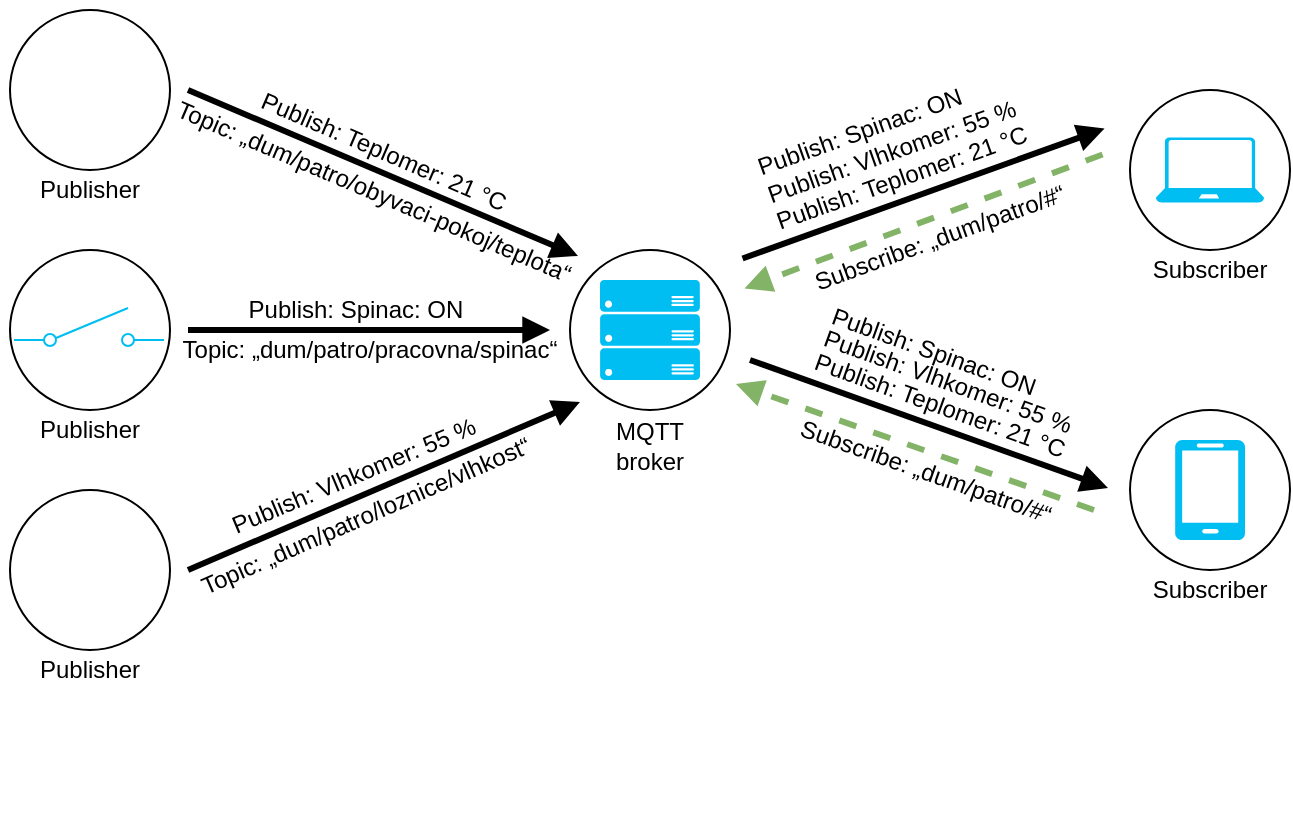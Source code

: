 <mxfile version="13.10.5" type="device"><diagram id="wtOkIC3tW6bVARI1_pWC" name="Page-1"><mxGraphModel dx="1468" dy="735" grid="1" gridSize="10" guides="1" tooltips="1" connect="1" arrows="1" fold="1" page="1" pageScale="1" pageWidth="827" pageHeight="1169" math="0" shadow="0"><root><mxCell id="0"/><mxCell id="1" parent="0"/><mxCell id="lQc0Tz_LirnO9eXqTOQ8-15" value="" style="group" parent="1" vertex="1" connectable="0"><mxGeometry x="80" y="240" width="80" height="80" as="geometry"/></mxCell><mxCell id="lQc0Tz_LirnO9eXqTOQ8-17" value="" style="group" parent="lQc0Tz_LirnO9eXqTOQ8-15" vertex="1" connectable="0"><mxGeometry width="80" height="80" as="geometry"/></mxCell><mxCell id="lQc0Tz_LirnO9eXqTOQ8-5" value="" style="ellipse;whiteSpace=wrap;html=1;aspect=fixed;fillColor=none;" parent="lQc0Tz_LirnO9eXqTOQ8-17" vertex="1"><mxGeometry width="80" height="80" as="geometry"/></mxCell><mxCell id="lQc0Tz_LirnO9eXqTOQ8-7" value="" style="pointerEvents=1;verticalLabelPosition=bottom;shadow=0;dashed=0;align=center;html=1;verticalAlign=top;shape=mxgraph.electrical.electro-mechanical.simple_switch;fillColor=#FFFFFF;strokeColor=#00BEF2;" parent="lQc0Tz_LirnO9eXqTOQ8-17" vertex="1"><mxGeometry x="2" y="29" width="75" height="19" as="geometry"/></mxCell><mxCell id="lQc0Tz_LirnO9eXqTOQ8-16" value="" style="group" parent="1" vertex="1" connectable="0"><mxGeometry x="80" y="360" width="80" height="80" as="geometry"/></mxCell><mxCell id="lQc0Tz_LirnO9eXqTOQ8-8" value="" style="ellipse;whiteSpace=wrap;html=1;aspect=fixed;fillColor=none;" parent="lQc0Tz_LirnO9eXqTOQ8-16" vertex="1"><mxGeometry width="80" height="80" as="geometry"/></mxCell><mxCell id="lQc0Tz_LirnO9eXqTOQ8-9" value="" style="shape=image;html=1;verticalAlign=top;verticalLabelPosition=bottom;labelBackgroundColor=#ffffff;imageAspect=0;aspect=fixed;image=https://cdn4.iconfinder.com/data/icons/the-weather-is-nice-today/64/weather_44-128.png" parent="lQc0Tz_LirnO9eXqTOQ8-16" vertex="1"><mxGeometry x="6.5" y="6.5" width="67" height="67" as="geometry"/></mxCell><mxCell id="lQc0Tz_LirnO9eXqTOQ8-19" value="" style="group" parent="1" vertex="1" connectable="0"><mxGeometry x="360" y="240" width="80" height="80" as="geometry"/></mxCell><mxCell id="lQc0Tz_LirnO9eXqTOQ8-2" value="" style="ellipse;whiteSpace=wrap;html=1;aspect=fixed;fillColor=none;" parent="lQc0Tz_LirnO9eXqTOQ8-19" vertex="1"><mxGeometry width="80" height="80" as="geometry"/></mxCell><mxCell id="lQc0Tz_LirnO9eXqTOQ8-18" value="" style="verticalLabelPosition=bottom;html=1;verticalAlign=top;align=center;strokeColor=none;fillColor=#00BEF2;shape=mxgraph.azure.server_rack;" parent="lQc0Tz_LirnO9eXqTOQ8-19" vertex="1"><mxGeometry x="15" y="15" width="50" height="50" as="geometry"/></mxCell><mxCell id="lQc0Tz_LirnO9eXqTOQ8-27" value="" style="group" parent="1" vertex="1" connectable="0"><mxGeometry x="75" y="115" width="90" height="110" as="geometry"/></mxCell><mxCell id="lQc0Tz_LirnO9eXqTOQ8-1" value="" style="ellipse;whiteSpace=wrap;html=1;aspect=fixed;fillColor=none;" parent="lQc0Tz_LirnO9eXqTOQ8-27" vertex="1"><mxGeometry x="5" y="5" width="80" height="80" as="geometry"/></mxCell><mxCell id="lQc0Tz_LirnO9eXqTOQ8-24" value="" style="shape=image;html=1;verticalAlign=top;verticalLabelPosition=bottom;labelBackgroundColor=#ffffff;imageAspect=0;aspect=fixed;image=https://cdn4.iconfinder.com/data/icons/the-weather-is-nice-today/64/weather_43-128.png;" parent="lQc0Tz_LirnO9eXqTOQ8-27" vertex="1"><mxGeometry x="12.5" y="12.5" width="65" height="65" as="geometry"/></mxCell><mxCell id="aJ2-m4MqY_epE7ck5Bc--4" value="Publisher" style="text;html=1;strokeColor=none;fillColor=none;align=center;verticalAlign=middle;whiteSpace=wrap;rounded=0;" vertex="1" parent="lQc0Tz_LirnO9eXqTOQ8-27"><mxGeometry x="25" y="85" width="40" height="20" as="geometry"/></mxCell><mxCell id="lQc0Tz_LirnO9eXqTOQ8-30" value="" style="endArrow=block;html=1;fillColor=#00BEF2;fontColor=#0000FF;endFill=1;strokeWidth=3;" parent="1" edge="1"><mxGeometry width="50" height="50" relative="1" as="geometry"><mxPoint x="169" y="160" as="sourcePoint"/><mxPoint x="364" y="243" as="targetPoint"/></mxGeometry></mxCell><mxCell id="lQc0Tz_LirnO9eXqTOQ8-31" value="" style="endArrow=block;html=1;fillColor=#00BEF2;fontColor=#0000FF;endFill=1;strokeWidth=3;" parent="1" edge="1"><mxGeometry width="50" height="50" relative="1" as="geometry"><mxPoint x="169" y="280" as="sourcePoint"/><mxPoint x="350" y="280" as="targetPoint"/></mxGeometry></mxCell><mxCell id="lQc0Tz_LirnO9eXqTOQ8-32" value="" style="endArrow=block;html=1;fillColor=#00BEF2;fontColor=#0000FF;endFill=1;strokeWidth=3;" parent="1" edge="1"><mxGeometry width="50" height="50" relative="1" as="geometry"><mxPoint x="169" y="400" as="sourcePoint"/><mxPoint x="365" y="316" as="targetPoint"/></mxGeometry></mxCell><mxCell id="lQc0Tz_LirnO9eXqTOQ8-39" value="" style="group;rotation=40;" parent="1" vertex="1" connectable="0"><mxGeometry x="430" y="320" width="280.81" height="127.5" as="geometry"/></mxCell><mxCell id="lQc0Tz_LirnO9eXqTOQ8-40" value="" style="endArrow=block;html=1;fillColor=#d5e8d4;fontColor=#0000FF;endFill=1;strokeColor=#82b366;dashed=1;strokeWidth=3;" parent="lQc0Tz_LirnO9eXqTOQ8-39" edge="1"><mxGeometry width="50" height="50" relative="1" as="geometry"><mxPoint x="192" y="50" as="sourcePoint"/><mxPoint x="13" y="-13" as="targetPoint"/></mxGeometry></mxCell><mxCell id="lQc0Tz_LirnO9eXqTOQ8-41" value="" style="endArrow=none;html=1;fillColor=#00BEF2;fontColor=#0000FF;endFill=0;startArrow=block;startFill=1;strokeWidth=3;" parent="lQc0Tz_LirnO9eXqTOQ8-39" edge="1"><mxGeometry width="50" height="50" relative="1" as="geometry"><mxPoint x="199" y="39" as="sourcePoint"/><mxPoint x="20" y="-25" as="targetPoint"/></mxGeometry></mxCell><mxCell id="cwknlus334NuTFuPXBIm-13" value="Subscribe: „dum/patro/#“" style="text;html=1;strokeColor=none;fillColor=none;align=center;verticalAlign=middle;whiteSpace=wrap;rounded=0;rotation=19.5;" parent="lQc0Tz_LirnO9eXqTOQ8-39" vertex="1"><mxGeometry x="-12" y="21" width="240" height="20" as="geometry"/></mxCell><mxCell id="cwknlus334NuTFuPXBIm-31" value="Publish: Teplomer: 21 °C" style="text;html=1;strokeColor=none;fillColor=none;align=center;verticalAlign=middle;whiteSpace=wrap;rounded=0;rotation=19.8;" parent="lQc0Tz_LirnO9eXqTOQ8-39" vertex="1"><mxGeometry x="45" y="-12" width="140" height="20" as="geometry"/></mxCell><mxCell id="aJ2-m4MqY_epE7ck5Bc--8" value="Subscriber" style="text;html=1;strokeColor=none;fillColor=none;align=center;verticalAlign=middle;whiteSpace=wrap;rounded=0;" vertex="1" parent="lQc0Tz_LirnO9eXqTOQ8-39"><mxGeometry x="230" y="80" width="40" height="20" as="geometry"/></mxCell><mxCell id="cwknlus334NuTFuPXBIm-1" value="Topic: „dum/patro/loznice/vlhkost“" style="text;html=1;strokeColor=none;fillColor=none;align=center;verticalAlign=middle;whiteSpace=wrap;rounded=0;rotation=-23.7;" parent="1" vertex="1"><mxGeometry x="158" y="363" width="200" height="20" as="geometry"/></mxCell><mxCell id="cwknlus334NuTFuPXBIm-2" value="Topic: „dum/patro/pracovna/spinac“" style="text;html=1;strokeColor=none;fillColor=none;align=center;verticalAlign=middle;whiteSpace=wrap;rounded=0;" parent="1" vertex="1"><mxGeometry x="160" y="280" width="200" height="20" as="geometry"/></mxCell><mxCell id="cwknlus334NuTFuPXBIm-3" value="Topic: „dum/patro/obyvaci-pokoj/teplota“" style="text;html=1;align=center;verticalAlign=middle;whiteSpace=wrap;rounded=0;rotation=23.1;" parent="1" vertex="1"><mxGeometry x="147" y="201" width="230" height="20" as="geometry"/></mxCell><mxCell id="cwknlus334NuTFuPXBIm-7" value="" style="group;rotation=0;" parent="1" vertex="1" connectable="0"><mxGeometry x="445.28" y="200.24" width="274.72" height="99.76" as="geometry"/></mxCell><mxCell id="cwknlus334NuTFuPXBIm-8" value="" style="endArrow=block;html=1;fillColor=#d5e8d4;fontColor=#0000FF;endFill=1;dashed=1;strokeColor=#82b366;strokeWidth=3;" parent="cwknlus334NuTFuPXBIm-7" edge="1"><mxGeometry width="50" height="50" relative="1" as="geometry"><mxPoint x="181" y="-8" as="sourcePoint"/><mxPoint x="2" y="59" as="targetPoint"/></mxGeometry></mxCell><mxCell id="cwknlus334NuTFuPXBIm-9" value="" style="endArrow=none;html=1;fillColor=#00BEF2;fontColor=#0000FF;endFill=0;startArrow=block;startFill=1;strokeWidth=3;" parent="cwknlus334NuTFuPXBIm-7" edge="1"><mxGeometry width="50" height="50" relative="1" as="geometry"><mxPoint x="182" y="-21" as="sourcePoint"/><mxPoint x="1" y="44" as="targetPoint"/></mxGeometry></mxCell><mxCell id="cwknlus334NuTFuPXBIm-17" value="Subscribe: „dum/patro/#“" style="text;html=1;strokeColor=none;fillColor=none;align=center;verticalAlign=middle;whiteSpace=wrap;rounded=0;rotation=-20;" parent="cwknlus334NuTFuPXBIm-7" vertex="1"><mxGeometry x="-20.28" y="23.76" width="240" height="20" as="geometry"/></mxCell><mxCell id="lQc0Tz_LirnO9eXqTOQ8-23" value="" style="group" parent="cwknlus334NuTFuPXBIm-7" vertex="1" connectable="0"><mxGeometry x="194.72" y="-40.24" width="80" height="80" as="geometry"/></mxCell><mxCell id="lQc0Tz_LirnO9eXqTOQ8-3" value="" style="ellipse;whiteSpace=wrap;html=1;aspect=fixed;fillColor=none;" parent="lQc0Tz_LirnO9eXqTOQ8-23" vertex="1"><mxGeometry width="80" height="80" as="geometry"/></mxCell><mxCell id="lQc0Tz_LirnO9eXqTOQ8-20" value="" style="verticalLabelPosition=bottom;html=1;verticalAlign=top;align=center;strokeColor=none;shape=mxgraph.azure.laptop;pointerEvents=1;fillColor=#00BEF2;" parent="lQc0Tz_LirnO9eXqTOQ8-23" vertex="1"><mxGeometry x="12.92" y="23.75" width="54.16" height="32.5" as="geometry"/></mxCell><mxCell id="cwknlus334NuTFuPXBIm-33" value="Publish: Spinac: ON" style="text;html=1;strokeColor=none;fillColor=none;align=center;verticalAlign=middle;whiteSpace=wrap;rounded=0;rotation=19.8;" parent="cwknlus334NuTFuPXBIm-7" vertex="1"><mxGeometry x="40.72" y="80.76" width="112" height="20" as="geometry"/></mxCell><mxCell id="aJ2-m4MqY_epE7ck5Bc--7" value="Subscriber" style="text;html=1;strokeColor=none;fillColor=none;align=center;verticalAlign=middle;whiteSpace=wrap;rounded=0;" vertex="1" parent="cwknlus334NuTFuPXBIm-7"><mxGeometry x="214.72" y="39.76" width="40" height="20" as="geometry"/></mxCell><mxCell id="cwknlus334NuTFuPXBIm-10" value="Publish: Teplomer: 21 °C" style="text;html=1;strokeColor=none;fillColor=none;align=center;verticalAlign=middle;whiteSpace=wrap;rounded=0;rotation=23.3;" parent="1" vertex="1"><mxGeometry x="197" y="181" width="140" height="20" as="geometry"/></mxCell><mxCell id="cwknlus334NuTFuPXBIm-11" value="Publish: Spinac: ON" style="text;html=1;strokeColor=none;fillColor=none;align=center;verticalAlign=middle;whiteSpace=wrap;rounded=0;" parent="1" vertex="1"><mxGeometry x="197" y="260" width="112" height="20" as="geometry"/></mxCell><mxCell id="cwknlus334NuTFuPXBIm-12" value="Publish: Vlhkomer: 55 %" style="text;html=1;strokeColor=none;fillColor=none;align=center;verticalAlign=middle;whiteSpace=wrap;rounded=0;rotation=-22.8;" parent="1" vertex="1"><mxGeometry x="183" y="343" width="138" height="20" as="geometry"/></mxCell><mxCell id="cwknlus334NuTFuPXBIm-21" value="" style="group" parent="1" vertex="1" connectable="0"><mxGeometry x="640" y="320" width="80" height="80" as="geometry"/></mxCell><mxCell id="cwknlus334NuTFuPXBIm-22" value="" style="ellipse;whiteSpace=wrap;html=1;aspect=fixed;fillColor=none;" parent="cwknlus334NuTFuPXBIm-21" vertex="1"><mxGeometry width="80" height="80" as="geometry"/></mxCell><mxCell id="cwknlus334NuTFuPXBIm-23" value="" style="verticalLabelPosition=bottom;html=1;verticalAlign=top;align=center;strokeColor=none;shape=mxgraph.azure.mobile;pointerEvents=1;fillColor=#00BEF2;" parent="cwknlus334NuTFuPXBIm-21" vertex="1"><mxGeometry x="22.5" y="15" width="35" height="50" as="geometry"/></mxCell><mxCell id="cwknlus334NuTFuPXBIm-27" value="Publish: Teplomer: 21 °C" style="text;html=1;strokeColor=none;fillColor=none;align=center;verticalAlign=middle;whiteSpace=wrap;rounded=0;rotation=340.4;" parent="1" vertex="1"><mxGeometry x="456" y="194" width="140" height="20" as="geometry"/></mxCell><mxCell id="cwknlus334NuTFuPXBIm-28" value="Publish: Spinac: ON" style="text;html=1;strokeColor=none;fillColor=none;align=center;verticalAlign=middle;whiteSpace=wrap;rounded=0;rotation=340.4;" parent="1" vertex="1"><mxGeometry x="449" y="171" width="112" height="20" as="geometry"/></mxCell><mxCell id="cwknlus334NuTFuPXBIm-29" value="Publish: Vlhkomer: 55 %" style="text;html=1;strokeColor=none;fillColor=none;align=center;verticalAlign=middle;whiteSpace=wrap;rounded=0;rotation=340.4;" parent="1" vertex="1"><mxGeometry x="452" y="181" width="138" height="20" as="geometry"/></mxCell><mxCell id="cwknlus334NuTFuPXBIm-32" value="Publish: Vlhkomer: 55 %" style="text;html=1;strokeColor=none;fillColor=none;align=center;verticalAlign=middle;whiteSpace=wrap;rounded=0;rotation=19.8;" parent="1" vertex="1"><mxGeometry x="480" y="296" width="138" height="20" as="geometry"/></mxCell><mxCell id="aJ2-m4MqY_epE7ck5Bc--3" value="MQTT broker" style="text;html=1;strokeColor=none;fillColor=none;align=center;verticalAlign=middle;whiteSpace=wrap;rounded=0;" vertex="1" parent="1"><mxGeometry x="380" y="328" width="40" height="20" as="geometry"/></mxCell><mxCell id="aJ2-m4MqY_epE7ck5Bc--5" value="Publisher" style="text;html=1;strokeColor=none;fillColor=none;align=center;verticalAlign=middle;whiteSpace=wrap;rounded=0;" vertex="1" parent="1"><mxGeometry x="100" y="320" width="40" height="20" as="geometry"/></mxCell><mxCell id="aJ2-m4MqY_epE7ck5Bc--6" value="Publisher" style="text;html=1;strokeColor=none;fillColor=none;align=center;verticalAlign=middle;whiteSpace=wrap;rounded=0;" vertex="1" parent="1"><mxGeometry x="100" y="440" width="40" height="20" as="geometry"/></mxCell></root></mxGraphModel></diagram></mxfile>